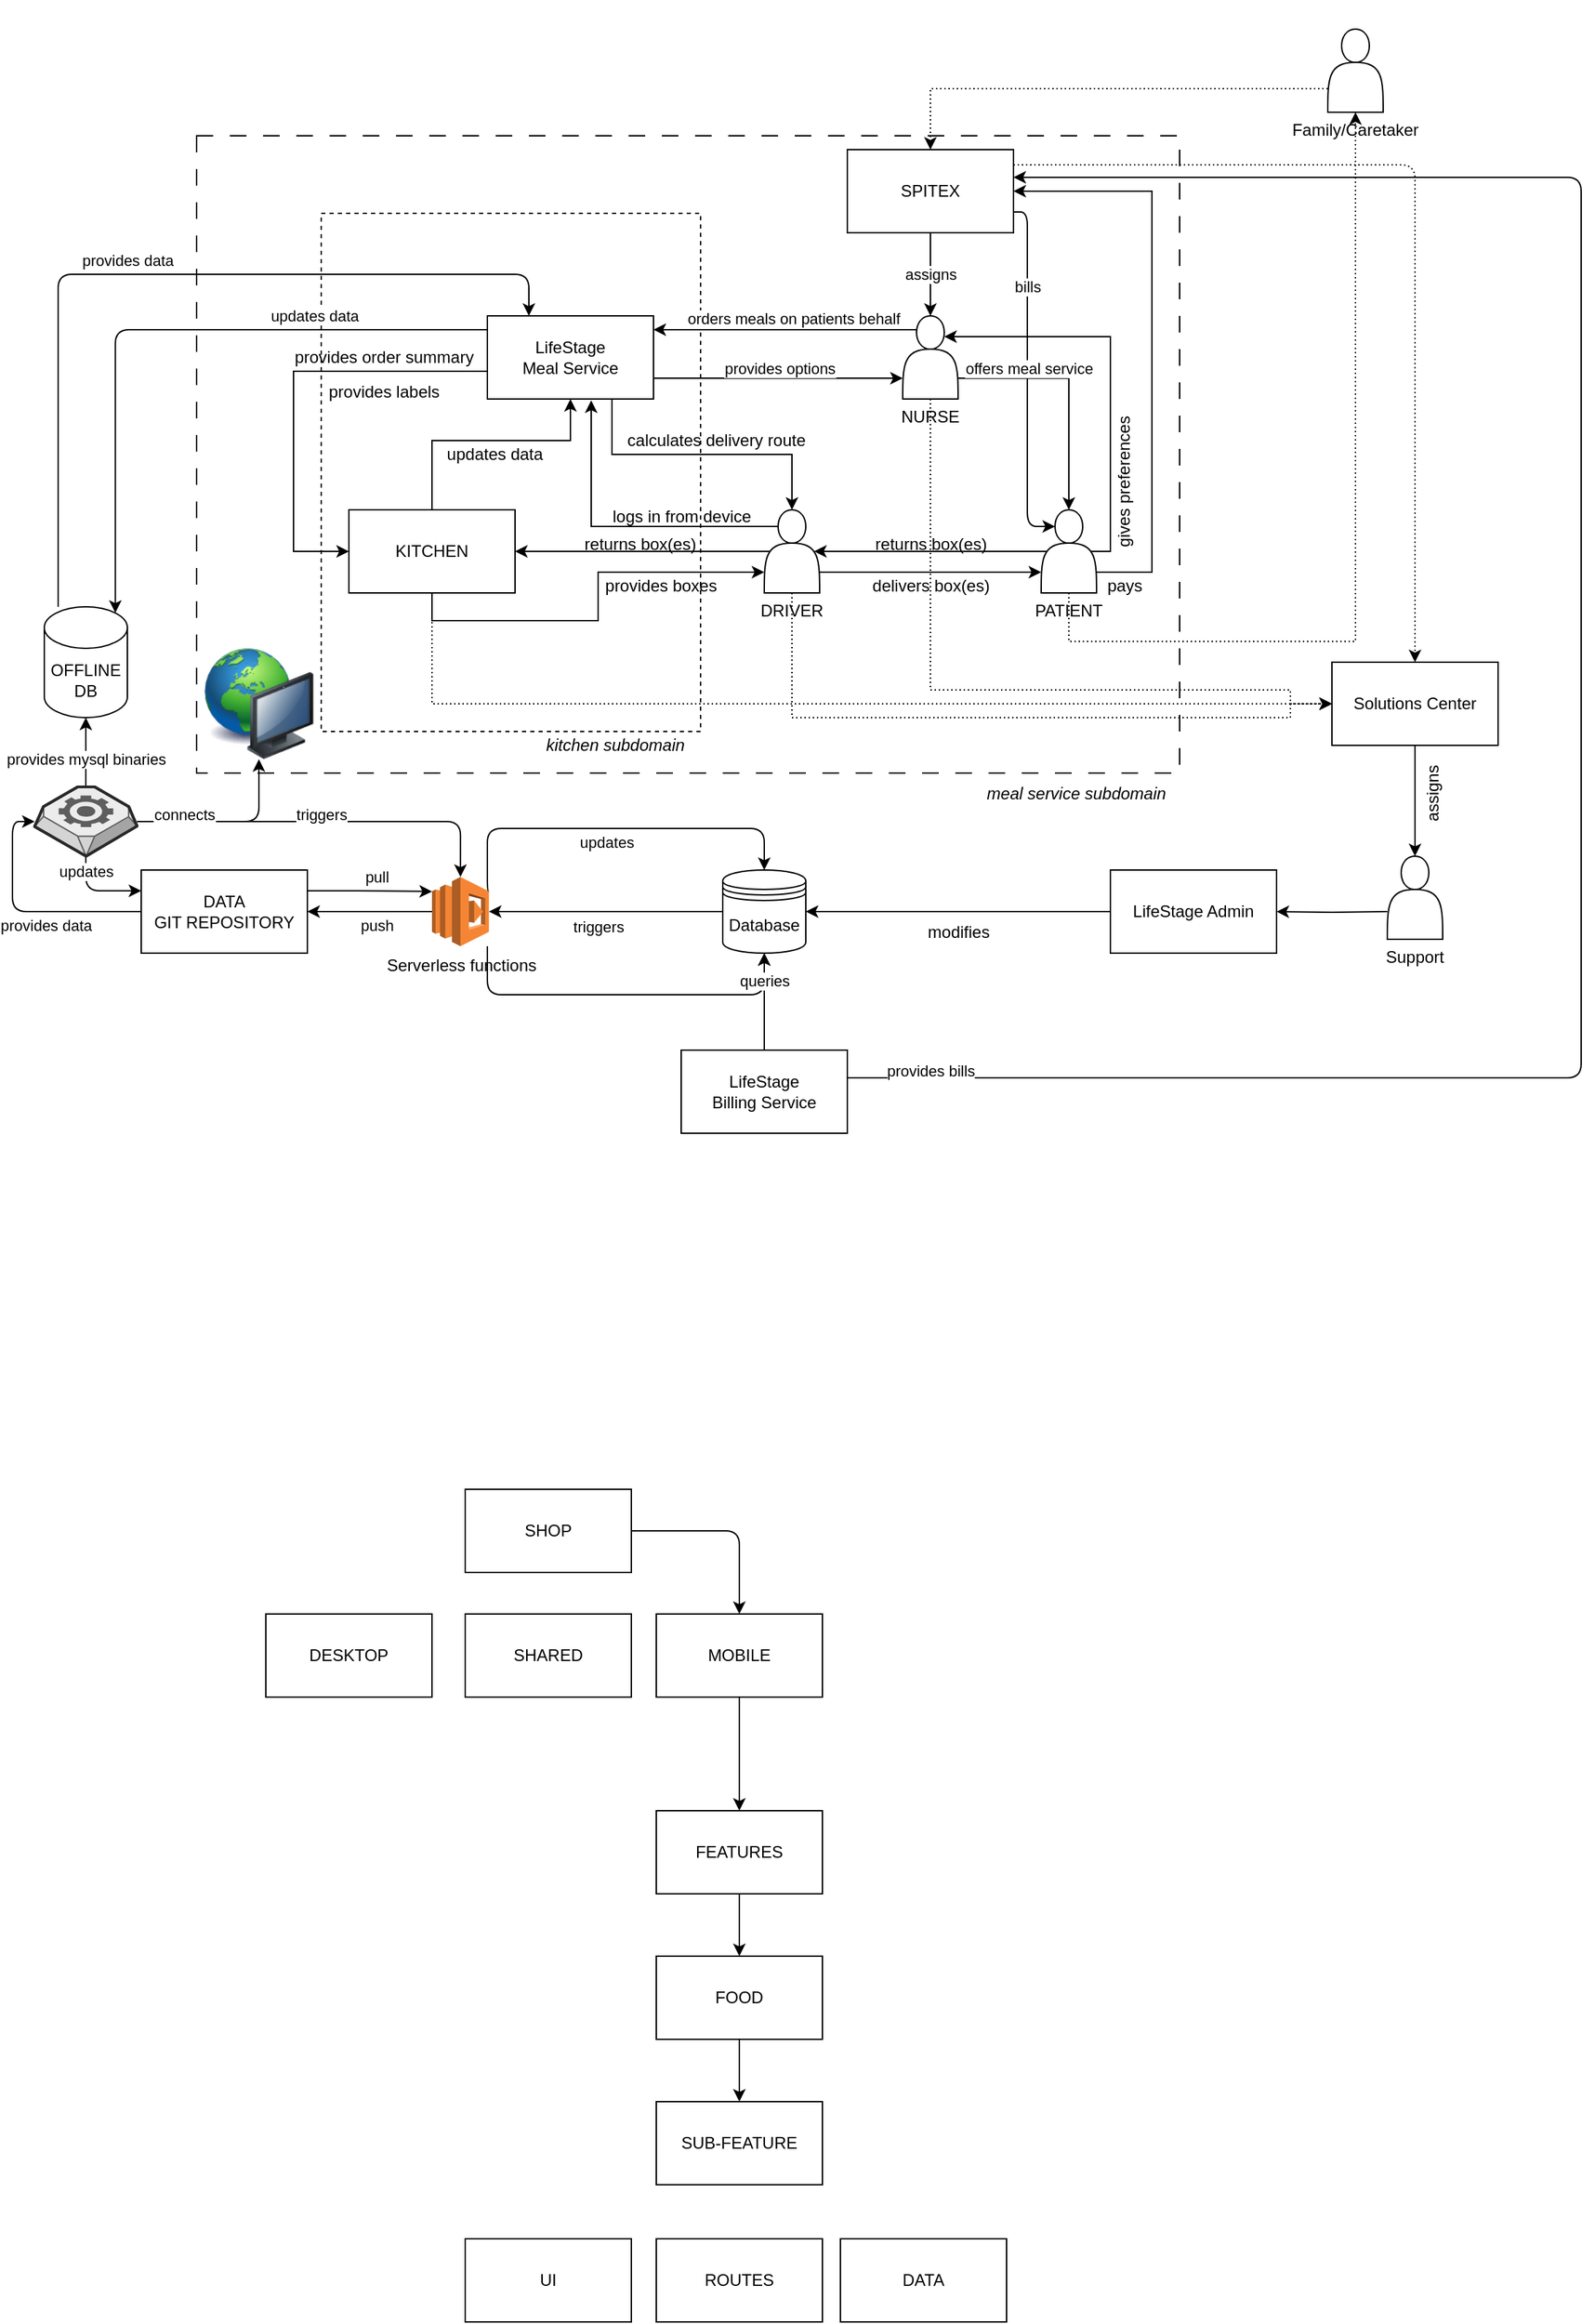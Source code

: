 <mxfile version="21.0.2" type="github">
  <diagram name="Page-1" id="9POOlKeSEhua3jHFWkTK">
    <mxGraphModel dx="1704" dy="1234" grid="0" gridSize="10" guides="1" tooltips="1" connect="1" arrows="1" fold="1" page="0" pageScale="1" pageWidth="850" pageHeight="1100" math="0" shadow="0">
      <root>
        <mxCell id="0" />
        <mxCell id="1" parent="0" />
        <mxCell id="RiPGVF7zUBKzGbnCWVi9-37" value="" style="rounded=0;whiteSpace=wrap;html=1;fillColor=none;dashed=1;dashPattern=12 12;" parent="1" vertex="1">
          <mxGeometry x="110" y="10" width="710" height="460" as="geometry" />
        </mxCell>
        <mxCell id="RiPGVF7zUBKzGbnCWVi9-21" value="" style="rounded=0;whiteSpace=wrap;html=1;fillColor=none;dashed=1;" parent="1" vertex="1">
          <mxGeometry x="200" y="66" width="274" height="374" as="geometry" />
        </mxCell>
        <mxCell id="RiPGVF7zUBKzGbnCWVi9-10" style="edgeStyle=orthogonalEdgeStyle;rounded=0;orthogonalLoop=1;jettySize=auto;html=1;exitX=0.75;exitY=1;exitDx=0;exitDy=0;entryX=0;entryY=0.75;entryDx=0;entryDy=0;" parent="1" source="RiPGVF7zUBKzGbnCWVi9-2" target="RiPGVF7zUBKzGbnCWVi9-4" edge="1">
          <mxGeometry relative="1" as="geometry">
            <Array as="points">
              <mxPoint x="280" y="340" />
              <mxPoint x="280" y="360" />
              <mxPoint x="400" y="360" />
              <mxPoint x="400" y="325" />
            </Array>
          </mxGeometry>
        </mxCell>
        <mxCell id="RiPGVF7zUBKzGbnCWVi9-38" style="edgeStyle=orthogonalEdgeStyle;rounded=0;orthogonalLoop=1;jettySize=auto;html=1;exitX=0.5;exitY=0;exitDx=0;exitDy=0;entryX=0.5;entryY=1;entryDx=0;entryDy=0;" parent="1" source="RiPGVF7zUBKzGbnCWVi9-2" target="RiPGVF7zUBKzGbnCWVi9-16" edge="1">
          <mxGeometry relative="1" as="geometry">
            <Array as="points">
              <mxPoint x="280" y="230" />
              <mxPoint x="380" y="230" />
            </Array>
          </mxGeometry>
        </mxCell>
        <mxCell id="g081R_fADdQYCZew-9LX-15" style="edgeStyle=orthogonalEdgeStyle;rounded=0;orthogonalLoop=1;jettySize=auto;html=1;exitX=0.5;exitY=1;exitDx=0;exitDy=0;entryX=0;entryY=0.5;entryDx=0;entryDy=0;dashed=1;dashPattern=1 2;" edge="1" parent="1" source="RiPGVF7zUBKzGbnCWVi9-2" target="g081R_fADdQYCZew-9LX-5">
          <mxGeometry relative="1" as="geometry" />
        </mxCell>
        <mxCell id="RiPGVF7zUBKzGbnCWVi9-2" value="KITCHEN" style="rounded=0;whiteSpace=wrap;html=1;" parent="1" vertex="1">
          <mxGeometry x="220" y="280" width="120" height="60" as="geometry" />
        </mxCell>
        <mxCell id="RiPGVF7zUBKzGbnCWVi9-13" value="assigns" style="edgeStyle=orthogonalEdgeStyle;rounded=0;orthogonalLoop=1;jettySize=auto;html=1;exitX=0.5;exitY=1;exitDx=0;exitDy=0;entryX=0.5;entryY=0;entryDx=0;entryDy=0;" parent="1" source="RiPGVF7zUBKzGbnCWVi9-3" target="RiPGVF7zUBKzGbnCWVi9-12" edge="1">
          <mxGeometry relative="1" as="geometry">
            <mxPoint x="640" y="60" as="targetPoint" />
            <Array as="points">
              <mxPoint x="640" y="100" />
              <mxPoint x="640" y="100" />
            </Array>
          </mxGeometry>
        </mxCell>
        <mxCell id="g081R_fADdQYCZew-9LX-72" style="edgeStyle=orthogonalEdgeStyle;orthogonalLoop=1;jettySize=auto;html=1;entryX=0.25;entryY=0.2;entryDx=0;entryDy=0;entryPerimeter=0;exitX=1;exitY=0.75;exitDx=0;exitDy=0;" edge="1" parent="1" source="RiPGVF7zUBKzGbnCWVi9-3" target="RiPGVF7zUBKzGbnCWVi9-5">
          <mxGeometry relative="1" as="geometry">
            <Array as="points">
              <mxPoint x="710" y="65" />
              <mxPoint x="710" y="292" />
            </Array>
          </mxGeometry>
        </mxCell>
        <mxCell id="g081R_fADdQYCZew-9LX-73" value="bills" style="edgeLabel;html=1;align=center;verticalAlign=middle;resizable=0;points=[];" vertex="1" connectable="0" parent="g081R_fADdQYCZew-9LX-72">
          <mxGeometry x="-0.788" y="3" relative="1" as="geometry">
            <mxPoint x="-3" y="37" as="offset" />
          </mxGeometry>
        </mxCell>
        <mxCell id="g081R_fADdQYCZew-9LX-97" style="edgeStyle=orthogonalEdgeStyle;orthogonalLoop=1;jettySize=auto;html=1;dashed=1;dashPattern=1 2;" edge="1" parent="1" source="RiPGVF7zUBKzGbnCWVi9-3" target="g081R_fADdQYCZew-9LX-5">
          <mxGeometry relative="1" as="geometry">
            <Array as="points">
              <mxPoint x="990" y="31" />
            </Array>
          </mxGeometry>
        </mxCell>
        <mxCell id="RiPGVF7zUBKzGbnCWVi9-3" value="SPITEX" style="rounded=0;whiteSpace=wrap;html=1;" parent="1" vertex="1">
          <mxGeometry x="580" y="20" width="120" height="60" as="geometry" />
        </mxCell>
        <mxCell id="RiPGVF7zUBKzGbnCWVi9-9" style="edgeStyle=orthogonalEdgeStyle;rounded=0;orthogonalLoop=1;jettySize=auto;html=1;exitX=0.1;exitY=0.5;exitDx=0;exitDy=0;exitPerimeter=0;" parent="1" source="RiPGVF7zUBKzGbnCWVi9-4" target="RiPGVF7zUBKzGbnCWVi9-2" edge="1">
          <mxGeometry relative="1" as="geometry" />
        </mxCell>
        <mxCell id="RiPGVF7zUBKzGbnCWVi9-32" style="edgeStyle=orthogonalEdgeStyle;rounded=0;orthogonalLoop=1;jettySize=auto;html=1;exitX=1;exitY=0.75;exitDx=0;exitDy=0;entryX=0;entryY=0.75;entryDx=0;entryDy=0;" parent="1" source="RiPGVF7zUBKzGbnCWVi9-4" target="RiPGVF7zUBKzGbnCWVi9-5" edge="1">
          <mxGeometry relative="1" as="geometry" />
        </mxCell>
        <mxCell id="RiPGVF7zUBKzGbnCWVi9-49" style="edgeStyle=orthogonalEdgeStyle;rounded=0;orthogonalLoop=1;jettySize=auto;html=1;exitX=0.25;exitY=0.2;exitDx=0;exitDy=0;exitPerimeter=0;entryX=0.625;entryY=1.017;entryDx=0;entryDy=0;entryPerimeter=0;" parent="1" source="RiPGVF7zUBKzGbnCWVi9-4" target="RiPGVF7zUBKzGbnCWVi9-16" edge="1">
          <mxGeometry relative="1" as="geometry" />
        </mxCell>
        <mxCell id="g081R_fADdQYCZew-9LX-14" style="edgeStyle=orthogonalEdgeStyle;rounded=0;orthogonalLoop=1;jettySize=auto;html=1;entryX=0;entryY=0.5;entryDx=0;entryDy=0;dashed=1;dashPattern=1 2;" edge="1" parent="1" source="RiPGVF7zUBKzGbnCWVi9-4" target="g081R_fADdQYCZew-9LX-5">
          <mxGeometry relative="1" as="geometry">
            <Array as="points">
              <mxPoint x="540" y="430" />
              <mxPoint x="900" y="430" />
            </Array>
          </mxGeometry>
        </mxCell>
        <mxCell id="RiPGVF7zUBKzGbnCWVi9-4" value="&lt;div align=&quot;center&quot;&gt;&lt;br&gt;&lt;/div&gt;&lt;div align=&quot;center&quot;&gt;&lt;br&gt;&lt;/div&gt;&lt;div align=&quot;center&quot;&gt;&lt;br&gt;&lt;/div&gt;&lt;div align=&quot;center&quot;&gt;&lt;br&gt;&lt;/div&gt;&lt;div align=&quot;center&quot;&gt;&lt;br&gt;&lt;/div&gt;&lt;div align=&quot;center&quot;&gt;&lt;br&gt;&lt;/div&gt;&lt;p style=&quot;line-height: 120%;&quot;&gt;DRIVER&lt;/p&gt;" style="shape=actor;whiteSpace=wrap;html=1;rounded=0;" parent="1" vertex="1">
          <mxGeometry x="520" y="280" width="40" height="60" as="geometry" />
        </mxCell>
        <mxCell id="RiPGVF7zUBKzGbnCWVi9-20" style="edgeStyle=orthogonalEdgeStyle;rounded=0;orthogonalLoop=1;jettySize=auto;html=1;exitX=0.9;exitY=0.5;exitDx=0;exitDy=0;exitPerimeter=0;entryX=0.75;entryY=0.25;entryDx=0;entryDy=0;entryPerimeter=0;" parent="1" source="RiPGVF7zUBKzGbnCWVi9-5" target="RiPGVF7zUBKzGbnCWVi9-12" edge="1">
          <mxGeometry relative="1" as="geometry">
            <mxPoint x="660" y="150" as="targetPoint" />
            <Array as="points">
              <mxPoint x="770" y="310" />
              <mxPoint x="770" y="155" />
            </Array>
          </mxGeometry>
        </mxCell>
        <mxCell id="RiPGVF7zUBKzGbnCWVi9-33" style="edgeStyle=orthogonalEdgeStyle;rounded=0;orthogonalLoop=1;jettySize=auto;html=1;exitX=0.1;exitY=0.5;exitDx=0;exitDy=0;exitPerimeter=0;entryX=0.9;entryY=0.5;entryDx=0;entryDy=0;entryPerimeter=0;" parent="1" source="RiPGVF7zUBKzGbnCWVi9-5" target="RiPGVF7zUBKzGbnCWVi9-4" edge="1">
          <mxGeometry relative="1" as="geometry" />
        </mxCell>
        <mxCell id="RiPGVF7zUBKzGbnCWVi9-52" style="edgeStyle=orthogonalEdgeStyle;rounded=0;orthogonalLoop=1;jettySize=auto;html=1;exitX=1;exitY=0.75;exitDx=0;exitDy=0;entryX=1;entryY=0.5;entryDx=0;entryDy=0;" parent="1" source="RiPGVF7zUBKzGbnCWVi9-5" target="RiPGVF7zUBKzGbnCWVi9-3" edge="1">
          <mxGeometry relative="1" as="geometry">
            <Array as="points">
              <mxPoint x="800" y="325" />
              <mxPoint x="800" y="50" />
            </Array>
          </mxGeometry>
        </mxCell>
        <mxCell id="g081R_fADdQYCZew-9LX-12" style="edgeStyle=orthogonalEdgeStyle;rounded=0;orthogonalLoop=1;jettySize=auto;html=1;dashed=1;dashPattern=1 2;entryX=0.5;entryY=1;entryDx=0;entryDy=0;" edge="1" parent="1" source="RiPGVF7zUBKzGbnCWVi9-5" target="g081R_fADdQYCZew-9LX-2">
          <mxGeometry relative="1" as="geometry">
            <Array as="points">
              <mxPoint x="740" y="375" />
              <mxPoint x="947" y="375" />
            </Array>
          </mxGeometry>
        </mxCell>
        <mxCell id="RiPGVF7zUBKzGbnCWVi9-5" value="&lt;br&gt;&lt;br&gt;&lt;br&gt;&lt;br&gt;&lt;br&gt;&lt;br&gt;PATIENT" style="shape=actor;whiteSpace=wrap;html=1;rounded=0;" parent="1" vertex="1">
          <mxGeometry x="720" y="280" width="40" height="60" as="geometry" />
        </mxCell>
        <mxCell id="RiPGVF7zUBKzGbnCWVi9-14" style="edgeStyle=orthogonalEdgeStyle;rounded=0;orthogonalLoop=1;jettySize=auto;html=1;exitX=1;exitY=0.75;exitDx=0;exitDy=0;entryX=0.5;entryY=0;entryDx=0;entryDy=0;" parent="1" source="RiPGVF7zUBKzGbnCWVi9-12" target="RiPGVF7zUBKzGbnCWVi9-5" edge="1">
          <mxGeometry relative="1" as="geometry">
            <Array as="points">
              <mxPoint x="740" y="185" />
            </Array>
          </mxGeometry>
        </mxCell>
        <mxCell id="g081R_fADdQYCZew-9LX-74" value="offers meal service" style="edgeLabel;html=1;align=center;verticalAlign=middle;resizable=0;points=[];" vertex="1" connectable="0" parent="RiPGVF7zUBKzGbnCWVi9-14">
          <mxGeometry x="-0.16" y="-1" relative="1" as="geometry">
            <mxPoint x="-23" y="-8" as="offset" />
          </mxGeometry>
        </mxCell>
        <mxCell id="RiPGVF7zUBKzGbnCWVi9-15" style="edgeStyle=orthogonalEdgeStyle;rounded=0;orthogonalLoop=1;jettySize=auto;html=1;exitX=0;exitY=0.75;exitDx=0;exitDy=0;entryX=1;entryY=0.5;entryDx=0;entryDy=0;startArrow=classic;startFill=1;endArrow=none;endFill=0;" parent="1" source="RiPGVF7zUBKzGbnCWVi9-12" target="RiPGVF7zUBKzGbnCWVi9-16" edge="1">
          <mxGeometry relative="1" as="geometry">
            <mxPoint x="550" y="185" as="targetPoint" />
            <Array as="points">
              <mxPoint x="440" y="185" />
            </Array>
          </mxGeometry>
        </mxCell>
        <mxCell id="g081R_fADdQYCZew-9LX-76" value="provides options" style="edgeLabel;html=1;align=center;verticalAlign=middle;resizable=0;points=[];" vertex="1" connectable="0" parent="RiPGVF7zUBKzGbnCWVi9-15">
          <mxGeometry x="-0.084" y="1" relative="1" as="geometry">
            <mxPoint y="-8" as="offset" />
          </mxGeometry>
        </mxCell>
        <mxCell id="g081R_fADdQYCZew-9LX-17" style="edgeStyle=orthogonalEdgeStyle;rounded=0;orthogonalLoop=1;jettySize=auto;html=1;entryX=0;entryY=0.5;entryDx=0;entryDy=0;dashed=1;dashPattern=1 2;" edge="1" parent="1" source="RiPGVF7zUBKzGbnCWVi9-12" target="g081R_fADdQYCZew-9LX-5">
          <mxGeometry relative="1" as="geometry">
            <Array as="points">
              <mxPoint x="640" y="410" />
              <mxPoint x="900" y="410" />
              <mxPoint x="900" y="420" />
            </Array>
          </mxGeometry>
        </mxCell>
        <mxCell id="RiPGVF7zUBKzGbnCWVi9-12" value="&lt;div&gt;&lt;br&gt;&lt;/div&gt;&lt;div&gt;&lt;br&gt;&lt;/div&gt;&lt;div&gt;&lt;br&gt;&lt;/div&gt;&lt;div&gt;&lt;br&gt;&lt;/div&gt;&lt;div&gt;&lt;br&gt;&lt;/div&gt;&lt;div&gt;&lt;br&gt;NURSE&lt;br&gt;&lt;/div&gt;" style="shape=actor;whiteSpace=wrap;html=1;rounded=0;" parent="1" vertex="1">
          <mxGeometry x="620" y="140" width="40" height="60" as="geometry" />
        </mxCell>
        <mxCell id="RiPGVF7zUBKzGbnCWVi9-17" style="edgeStyle=orthogonalEdgeStyle;rounded=0;orthogonalLoop=1;jettySize=auto;html=1;exitX=0;exitY=0.5;exitDx=0;exitDy=0;" parent="1" source="RiPGVF7zUBKzGbnCWVi9-16" target="RiPGVF7zUBKzGbnCWVi9-2" edge="1">
          <mxGeometry relative="1" as="geometry">
            <Array as="points">
              <mxPoint x="180" y="180" />
              <mxPoint x="180" y="310" />
            </Array>
          </mxGeometry>
        </mxCell>
        <mxCell id="RiPGVF7zUBKzGbnCWVi9-19" style="edgeStyle=orthogonalEdgeStyle;rounded=0;orthogonalLoop=1;jettySize=auto;html=1;entryX=0.25;entryY=0.2;entryDx=0;entryDy=0;entryPerimeter=0;startArrow=classic;startFill=1;endArrow=none;endFill=0;" parent="1" source="RiPGVF7zUBKzGbnCWVi9-16" target="RiPGVF7zUBKzGbnCWVi9-12" edge="1">
          <mxGeometry relative="1" as="geometry">
            <Array as="points">
              <mxPoint x="630" y="150" />
            </Array>
          </mxGeometry>
        </mxCell>
        <mxCell id="g081R_fADdQYCZew-9LX-75" value="orders meals on patients behalf" style="edgeLabel;html=1;align=center;verticalAlign=middle;resizable=0;points=[];" vertex="1" connectable="0" parent="RiPGVF7zUBKzGbnCWVi9-19">
          <mxGeometry x="0.451" y="-1" relative="1" as="geometry">
            <mxPoint x="-39" y="-9" as="offset" />
          </mxGeometry>
        </mxCell>
        <mxCell id="RiPGVF7zUBKzGbnCWVi9-47" style="edgeStyle=orthogonalEdgeStyle;rounded=0;orthogonalLoop=1;jettySize=auto;html=1;exitX=0.75;exitY=1;exitDx=0;exitDy=0;entryX=0.5;entryY=0;entryDx=0;entryDy=0;" parent="1" source="RiPGVF7zUBKzGbnCWVi9-16" target="RiPGVF7zUBKzGbnCWVi9-4" edge="1">
          <mxGeometry relative="1" as="geometry" />
        </mxCell>
        <mxCell id="g081R_fADdQYCZew-9LX-59" style="edgeStyle=orthogonalEdgeStyle;orthogonalLoop=1;jettySize=auto;html=1;entryX=0.855;entryY=0;entryDx=0;entryDy=4.35;entryPerimeter=0;" edge="1" parent="1" source="RiPGVF7zUBKzGbnCWVi9-16" target="g081R_fADdQYCZew-9LX-39">
          <mxGeometry relative="1" as="geometry">
            <Array as="points">
              <mxPoint x="51" y="150" />
            </Array>
          </mxGeometry>
        </mxCell>
        <mxCell id="g081R_fADdQYCZew-9LX-62" value="updates data" style="edgeLabel;html=1;align=center;verticalAlign=middle;resizable=0;points=[];" vertex="1" connectable="0" parent="g081R_fADdQYCZew-9LX-59">
          <mxGeometry x="-0.39" relative="1" as="geometry">
            <mxPoint x="19" y="-10" as="offset" />
          </mxGeometry>
        </mxCell>
        <mxCell id="RiPGVF7zUBKzGbnCWVi9-16" value="LifeStage &lt;br&gt;Meal Service" style="whiteSpace=wrap;html=1;rounded=0;" parent="1" vertex="1">
          <mxGeometry x="320" y="140" width="120" height="60" as="geometry" />
        </mxCell>
        <mxCell id="RiPGVF7zUBKzGbnCWVi9-23" value="gives preferences" style="text;html=1;align=center;verticalAlign=middle;resizable=0;points=[];autosize=1;strokeColor=none;fillColor=none;rotation=270;rounded=0;" parent="1" vertex="1">
          <mxGeometry x="720" y="245" width="120" height="30" as="geometry" />
        </mxCell>
        <mxCell id="RiPGVF7zUBKzGbnCWVi9-25" value="delivers box(es)" style="text;html=1;align=center;verticalAlign=middle;resizable=0;points=[];autosize=1;strokeColor=none;fillColor=none;rounded=0;" parent="1" vertex="1">
          <mxGeometry x="585" y="320" width="110" height="30" as="geometry" />
        </mxCell>
        <mxCell id="RiPGVF7zUBKzGbnCWVi9-27" value="returns box(es)" style="text;html=1;align=center;verticalAlign=middle;resizable=0;points=[];autosize=1;strokeColor=none;fillColor=none;rounded=0;" parent="1" vertex="1">
          <mxGeometry x="590" y="290" width="100" height="30" as="geometry" />
        </mxCell>
        <mxCell id="RiPGVF7zUBKzGbnCWVi9-28" value="returns box(es)" style="text;html=1;align=center;verticalAlign=middle;resizable=0;points=[];autosize=1;strokeColor=none;fillColor=none;rounded=0;" parent="1" vertex="1">
          <mxGeometry x="380" y="290" width="100" height="30" as="geometry" />
        </mxCell>
        <mxCell id="RiPGVF7zUBKzGbnCWVi9-29" value="provides boxes" style="text;html=1;align=center;verticalAlign=middle;resizable=0;points=[];autosize=1;strokeColor=none;fillColor=none;rounded=0;" parent="1" vertex="1">
          <mxGeometry x="395" y="320" width="100" height="30" as="geometry" />
        </mxCell>
        <mxCell id="RiPGVF7zUBKzGbnCWVi9-30" value="provides order summary" style="text;html=1;align=center;verticalAlign=middle;resizable=0;points=[];autosize=1;strokeColor=none;fillColor=none;rounded=0;" parent="1" vertex="1">
          <mxGeometry x="170" y="155" width="150" height="30" as="geometry" />
        </mxCell>
        <mxCell id="RiPGVF7zUBKzGbnCWVi9-39" value="updates data" style="text;html=1;align=center;verticalAlign=middle;resizable=0;points=[];autosize=1;strokeColor=none;fillColor=none;rounded=0;" parent="1" vertex="1">
          <mxGeometry x="280" y="225" width="90" height="30" as="geometry" />
        </mxCell>
        <mxCell id="RiPGVF7zUBKzGbnCWVi9-45" value="&lt;div&gt;kitchen subdomain&lt;/div&gt;" style="text;html=1;align=center;verticalAlign=middle;resizable=0;points=[];autosize=1;strokeColor=none;fillColor=none;fontStyle=2;rounded=0;" parent="1" vertex="1">
          <mxGeometry x="352" y="435" width="120" height="30" as="geometry" />
        </mxCell>
        <mxCell id="RiPGVF7zUBKzGbnCWVi9-46" value="&lt;div&gt;meal service subdomain&lt;/div&gt;" style="text;html=1;align=center;verticalAlign=middle;resizable=0;points=[];autosize=1;strokeColor=none;fillColor=none;fontStyle=2;rounded=0;" parent="1" vertex="1">
          <mxGeometry x="670" y="470" width="150" height="30" as="geometry" />
        </mxCell>
        <mxCell id="RiPGVF7zUBKzGbnCWVi9-48" value="&lt;div&gt;calculates delivery route&lt;/div&gt;" style="text;html=1;align=center;verticalAlign=middle;resizable=0;points=[];autosize=1;strokeColor=none;fillColor=none;rounded=0;" parent="1" vertex="1">
          <mxGeometry x="410" y="215" width="150" height="30" as="geometry" />
        </mxCell>
        <mxCell id="RiPGVF7zUBKzGbnCWVi9-50" value="&lt;div&gt;logs in from device&lt;/div&gt;" style="text;html=1;align=center;verticalAlign=middle;resizable=0;points=[];autosize=1;strokeColor=none;fillColor=none;rounded=0;" parent="1" vertex="1">
          <mxGeometry x="400" y="270" width="120" height="30" as="geometry" />
        </mxCell>
        <mxCell id="RiPGVF7zUBKzGbnCWVi9-55" value="pays" style="text;html=1;align=center;verticalAlign=middle;resizable=0;points=[];autosize=1;strokeColor=none;fillColor=none;rotation=0;rounded=0;" parent="1" vertex="1">
          <mxGeometry x="755" y="320" width="50" height="30" as="geometry" />
        </mxCell>
        <mxCell id="RiPGVF7zUBKzGbnCWVi9-58" value="provides labels" style="text;html=1;align=center;verticalAlign=middle;resizable=0;points=[];autosize=1;strokeColor=none;fillColor=none;rounded=0;" parent="1" vertex="1">
          <mxGeometry x="195" y="180" width="100" height="30" as="geometry" />
        </mxCell>
        <mxCell id="g081R_fADdQYCZew-9LX-21" style="edgeStyle=orthogonalEdgeStyle;orthogonalLoop=1;jettySize=auto;html=1;entryX=1;entryY=0.5;entryDx=0;entryDy=0;rounded=0;" edge="1" parent="1" target="g081R_fADdQYCZew-9LX-6">
          <mxGeometry relative="1" as="geometry">
            <mxPoint x="970" y="570" as="sourcePoint" />
          </mxGeometry>
        </mxCell>
        <mxCell id="g081R_fADdQYCZew-9LX-1" value="&lt;div&gt;&lt;br&gt;&lt;br&gt;&lt;br&gt;&lt;br&gt;&lt;br&gt;&lt;br&gt;Support&lt;/div&gt;" style="shape=actor;whiteSpace=wrap;html=1;rounded=0;" vertex="1" parent="1">
          <mxGeometry x="970" y="530" width="40" height="60" as="geometry" />
        </mxCell>
        <mxCell id="g081R_fADdQYCZew-9LX-19" style="edgeStyle=orthogonalEdgeStyle;orthogonalLoop=1;jettySize=auto;html=1;entryX=0.5;entryY=0;entryDx=0;entryDy=0;rounded=0;dashed=1;dashPattern=1 2;" edge="1" parent="1" source="g081R_fADdQYCZew-9LX-2" target="RiPGVF7zUBKzGbnCWVi9-3">
          <mxGeometry relative="1" as="geometry">
            <Array as="points">
              <mxPoint x="900" y="-24" />
              <mxPoint x="640" y="-24" />
            </Array>
          </mxGeometry>
        </mxCell>
        <mxCell id="g081R_fADdQYCZew-9LX-2" value="&lt;div&gt;&lt;br&gt;&lt;/div&gt;&lt;div&gt;&lt;br&gt;&lt;/div&gt;&lt;div&gt;&lt;br&gt;&lt;/div&gt;&lt;div&gt;&lt;br&gt;&lt;/div&gt;&lt;div&gt;&lt;br&gt;&lt;/div&gt;&lt;div&gt;&lt;br&gt;&lt;/div&gt;&lt;div&gt;Family/Caretaker&lt;br&gt;&lt;/div&gt;" style="shape=actor;whiteSpace=wrap;html=1;rounded=0;" vertex="1" parent="1">
          <mxGeometry x="927" y="-67" width="40" height="60" as="geometry" />
        </mxCell>
        <mxCell id="g081R_fADdQYCZew-9LX-20" style="edgeStyle=orthogonalEdgeStyle;orthogonalLoop=1;jettySize=auto;html=1;exitX=0.5;exitY=1;exitDx=0;exitDy=0;entryX=0.5;entryY=0;entryDx=0;entryDy=0;" edge="1" parent="1" source="g081R_fADdQYCZew-9LX-5" target="g081R_fADdQYCZew-9LX-1">
          <mxGeometry relative="1" as="geometry" />
        </mxCell>
        <mxCell id="g081R_fADdQYCZew-9LX-5" value="&lt;div&gt;Solutions Center&lt;/div&gt;" style="rounded=0;whiteSpace=wrap;html=1;" vertex="1" parent="1">
          <mxGeometry x="930" y="390" width="120" height="60" as="geometry" />
        </mxCell>
        <mxCell id="g081R_fADdQYCZew-9LX-10" style="edgeStyle=orthogonalEdgeStyle;rounded=0;orthogonalLoop=1;jettySize=auto;html=1;entryX=1;entryY=0.5;entryDx=0;entryDy=0;" edge="1" parent="1" source="g081R_fADdQYCZew-9LX-6" target="g081R_fADdQYCZew-9LX-9">
          <mxGeometry relative="1" as="geometry" />
        </mxCell>
        <mxCell id="g081R_fADdQYCZew-9LX-6" value="LifeStage Admin" style="rounded=0;whiteSpace=wrap;html=1;" vertex="1" parent="1">
          <mxGeometry x="770" y="540" width="120" height="60" as="geometry" />
        </mxCell>
        <mxCell id="g081R_fADdQYCZew-9LX-32" style="edgeStyle=orthogonalEdgeStyle;orthogonalLoop=1;jettySize=auto;html=1;entryX=1;entryY=0.5;entryDx=0;entryDy=0;entryPerimeter=0;" edge="1" parent="1" source="g081R_fADdQYCZew-9LX-9" target="g081R_fADdQYCZew-9LX-30">
          <mxGeometry relative="1" as="geometry" />
        </mxCell>
        <mxCell id="g081R_fADdQYCZew-9LX-34" value="triggers" style="edgeLabel;html=1;align=center;verticalAlign=middle;resizable=0;points=[];" vertex="1" connectable="0" parent="g081R_fADdQYCZew-9LX-32">
          <mxGeometry x="-0.259" y="2" relative="1" as="geometry">
            <mxPoint x="-28" y="9" as="offset" />
          </mxGeometry>
        </mxCell>
        <mxCell id="g081R_fADdQYCZew-9LX-9" value="Database" style="shape=datastore;whiteSpace=wrap;html=1;rounded=0;" vertex="1" parent="1">
          <mxGeometry x="490" y="540" width="60" height="60" as="geometry" />
        </mxCell>
        <mxCell id="g081R_fADdQYCZew-9LX-22" value="&lt;div&gt;assigns&lt;/div&gt;&lt;div&gt;&lt;br&gt;&lt;/div&gt;" style="text;html=1;align=center;verticalAlign=middle;resizable=0;points=[];autosize=1;strokeColor=none;fillColor=none;rotation=270;" vertex="1" parent="1">
          <mxGeometry x="980" y="465" width="60" height="40" as="geometry" />
        </mxCell>
        <mxCell id="g081R_fADdQYCZew-9LX-23" value="modifies" style="text;html=1;align=center;verticalAlign=middle;resizable=0;points=[];autosize=1;strokeColor=none;fillColor=none;" vertex="1" parent="1">
          <mxGeometry x="625" y="570" width="70" height="30" as="geometry" />
        </mxCell>
        <mxCell id="g081R_fADdQYCZew-9LX-36" style="edgeStyle=orthogonalEdgeStyle;orthogonalLoop=1;jettySize=auto;html=1;entryX=1;entryY=0.5;entryDx=0;entryDy=0;" edge="1" parent="1" source="g081R_fADdQYCZew-9LX-30" target="g081R_fADdQYCZew-9LX-37">
          <mxGeometry relative="1" as="geometry">
            <mxPoint x="200" y="570" as="targetPoint" />
          </mxGeometry>
        </mxCell>
        <mxCell id="g081R_fADdQYCZew-9LX-43" value="push" style="edgeLabel;html=1;align=center;verticalAlign=middle;resizable=0;points=[];" vertex="1" connectable="0" parent="g081R_fADdQYCZew-9LX-36">
          <mxGeometry x="0.062" y="1" relative="1" as="geometry">
            <mxPoint x="8" y="9" as="offset" />
          </mxGeometry>
        </mxCell>
        <mxCell id="g081R_fADdQYCZew-9LX-41" style="edgeStyle=orthogonalEdgeStyle;orthogonalLoop=1;jettySize=auto;html=1;entryX=0.5;entryY=0;entryDx=0;entryDy=0;exitX=1;exitY=0.21;exitDx=0;exitDy=0;exitPerimeter=0;" edge="1" parent="1" source="g081R_fADdQYCZew-9LX-30" target="g081R_fADdQYCZew-9LX-9">
          <mxGeometry relative="1" as="geometry">
            <Array as="points">
              <mxPoint x="320" y="555" />
              <mxPoint x="320" y="510" />
              <mxPoint x="520" y="510" />
            </Array>
          </mxGeometry>
        </mxCell>
        <mxCell id="g081R_fADdQYCZew-9LX-42" value="updates" style="edgeLabel;html=1;align=center;verticalAlign=middle;resizable=0;points=[];" vertex="1" connectable="0" parent="g081R_fADdQYCZew-9LX-41">
          <mxGeometry x="-0.284" y="2" relative="1" as="geometry">
            <mxPoint x="33" y="12" as="offset" />
          </mxGeometry>
        </mxCell>
        <mxCell id="g081R_fADdQYCZew-9LX-77" style="edgeStyle=orthogonalEdgeStyle;orthogonalLoop=1;jettySize=auto;html=1;" edge="1" parent="1" source="g081R_fADdQYCZew-9LX-30">
          <mxGeometry relative="1" as="geometry">
            <mxPoint x="520" y="600" as="targetPoint" />
            <Array as="points">
              <mxPoint x="320" y="630" />
              <mxPoint x="520" y="630" />
            </Array>
          </mxGeometry>
        </mxCell>
        <mxCell id="g081R_fADdQYCZew-9LX-30" value="&lt;div&gt;Serverless functions&lt;/div&gt;" style="outlineConnect=0;dashed=0;verticalLabelPosition=bottom;verticalAlign=top;align=center;html=1;shape=mxgraph.aws3.lambda;fillColor=#F58534;gradientColor=none;" vertex="1" parent="1">
          <mxGeometry x="280" y="545" width="41.13" height="50" as="geometry" />
        </mxCell>
        <mxCell id="g081R_fADdQYCZew-9LX-38" style="edgeStyle=orthogonalEdgeStyle;orthogonalLoop=1;jettySize=auto;html=1;" edge="1" parent="1" source="g081R_fADdQYCZew-9LX-37" target="g081R_fADdQYCZew-9LX-53">
          <mxGeometry relative="1" as="geometry">
            <mxPoint x="20" y="500" as="targetPoint" />
            <Array as="points">
              <mxPoint x="-23" y="570" />
            </Array>
          </mxGeometry>
        </mxCell>
        <mxCell id="g081R_fADdQYCZew-9LX-63" value="provides data" style="edgeLabel;html=1;align=center;verticalAlign=middle;resizable=0;points=[];" vertex="1" connectable="0" parent="g081R_fADdQYCZew-9LX-38">
          <mxGeometry x="-0.202" relative="1" as="geometry">
            <mxPoint y="10" as="offset" />
          </mxGeometry>
        </mxCell>
        <mxCell id="g081R_fADdQYCZew-9LX-40" style="edgeStyle=orthogonalEdgeStyle;orthogonalLoop=1;jettySize=auto;html=1;exitX=1;exitY=0.25;exitDx=0;exitDy=0;entryX=0;entryY=0.21;entryDx=0;entryDy=0;entryPerimeter=0;" edge="1" parent="1" source="g081R_fADdQYCZew-9LX-37" target="g081R_fADdQYCZew-9LX-30">
          <mxGeometry relative="1" as="geometry" />
        </mxCell>
        <mxCell id="g081R_fADdQYCZew-9LX-45" value="pull" style="edgeLabel;html=1;align=center;verticalAlign=middle;resizable=0;points=[];" vertex="1" connectable="0" parent="g081R_fADdQYCZew-9LX-40">
          <mxGeometry x="-0.191" y="1" relative="1" as="geometry">
            <mxPoint x="13" y="-9" as="offset" />
          </mxGeometry>
        </mxCell>
        <mxCell id="g081R_fADdQYCZew-9LX-37" value="DATA&lt;br&gt;GIT REPOSITORY" style="whiteSpace=wrap;html=1;" vertex="1" parent="1">
          <mxGeometry x="70" y="540" width="120" height="60" as="geometry" />
        </mxCell>
        <mxCell id="g081R_fADdQYCZew-9LX-46" style="edgeStyle=orthogonalEdgeStyle;orthogonalLoop=1;jettySize=auto;html=1;entryX=0.25;entryY=0;entryDx=0;entryDy=0;" edge="1" parent="1" source="g081R_fADdQYCZew-9LX-39" target="RiPGVF7zUBKzGbnCWVi9-16">
          <mxGeometry relative="1" as="geometry">
            <Array as="points">
              <mxPoint x="10" y="110" />
              <mxPoint x="350" y="110" />
            </Array>
          </mxGeometry>
        </mxCell>
        <mxCell id="g081R_fADdQYCZew-9LX-61" value="provides data" style="edgeLabel;html=1;align=center;verticalAlign=middle;resizable=0;points=[];" vertex="1" connectable="0" parent="g081R_fADdQYCZew-9LX-46">
          <mxGeometry x="0.016" relative="1" as="geometry">
            <mxPoint x="-20" y="-10" as="offset" />
          </mxGeometry>
        </mxCell>
        <mxCell id="g081R_fADdQYCZew-9LX-39" value="OFFLINE DB" style="shape=cylinder3;whiteSpace=wrap;html=1;boundedLbl=1;backgroundOutline=1;size=15;" vertex="1" parent="1">
          <mxGeometry y="350" width="60" height="80" as="geometry" />
        </mxCell>
        <mxCell id="g081R_fADdQYCZew-9LX-48" style="edgeStyle=orthogonalEdgeStyle;orthogonalLoop=1;jettySize=auto;html=1;" edge="1" parent="1" source="g081R_fADdQYCZew-9LX-47" target="RiPGVF7zUBKzGbnCWVi9-3">
          <mxGeometry relative="1" as="geometry">
            <Array as="points">
              <mxPoint x="1110" y="690" />
              <mxPoint x="1110" y="40" />
            </Array>
          </mxGeometry>
        </mxCell>
        <mxCell id="g081R_fADdQYCZew-9LX-49" value="provides bills" style="edgeLabel;html=1;align=center;verticalAlign=middle;resizable=0;points=[];" vertex="1" connectable="0" parent="g081R_fADdQYCZew-9LX-48">
          <mxGeometry x="-0.044" y="1" relative="1" as="geometry">
            <mxPoint x="-469" y="225" as="offset" />
          </mxGeometry>
        </mxCell>
        <mxCell id="g081R_fADdQYCZew-9LX-71" value="queries" style="edgeStyle=orthogonalEdgeStyle;orthogonalLoop=1;jettySize=auto;html=1;entryX=0.5;entryY=1;entryDx=0;entryDy=0;" edge="1" parent="1" source="g081R_fADdQYCZew-9LX-47" target="g081R_fADdQYCZew-9LX-9">
          <mxGeometry x="0.429" relative="1" as="geometry">
            <mxPoint as="offset" />
          </mxGeometry>
        </mxCell>
        <mxCell id="g081R_fADdQYCZew-9LX-47" value="LifeStage &lt;br&gt;Billing Service" style="rounded=0;whiteSpace=wrap;html=1;" vertex="1" parent="1">
          <mxGeometry x="460" y="670" width="120" height="60" as="geometry" />
        </mxCell>
        <mxCell id="g081R_fADdQYCZew-9LX-50" value="" style="image;html=1;image=img/lib/clip_art/computers/Network_128x128.png" vertex="1" parent="1">
          <mxGeometry x="115" y="380" width="80" height="80" as="geometry" />
        </mxCell>
        <mxCell id="g081R_fADdQYCZew-9LX-54" style="edgeStyle=orthogonalEdgeStyle;orthogonalLoop=1;jettySize=auto;html=1;entryX=0.5;entryY=1;entryDx=0;entryDy=0;entryPerimeter=0;startArrow=none;startFill=0;" edge="1" parent="1" source="g081R_fADdQYCZew-9LX-53" target="g081R_fADdQYCZew-9LX-39">
          <mxGeometry relative="1" as="geometry" />
        </mxCell>
        <mxCell id="g081R_fADdQYCZew-9LX-65" value="provides mysql binaries" style="edgeLabel;html=1;align=center;verticalAlign=middle;resizable=0;points=[];" vertex="1" connectable="0" parent="g081R_fADdQYCZew-9LX-54">
          <mxGeometry x="-0.152" y="-3" relative="1" as="geometry">
            <mxPoint x="-3" y="1" as="offset" />
          </mxGeometry>
        </mxCell>
        <mxCell id="g081R_fADdQYCZew-9LX-55" value="" style="edgeStyle=orthogonalEdgeStyle;orthogonalLoop=1;jettySize=auto;html=1;entryX=0.5;entryY=1;entryDx=0;entryDy=0;" edge="1" parent="1" source="g081R_fADdQYCZew-9LX-53" target="g081R_fADdQYCZew-9LX-50">
          <mxGeometry relative="1" as="geometry">
            <Array as="points">
              <mxPoint x="155" y="505" />
            </Array>
          </mxGeometry>
        </mxCell>
        <mxCell id="g081R_fADdQYCZew-9LX-58" style="edgeStyle=orthogonalEdgeStyle;orthogonalLoop=1;jettySize=auto;html=1;entryX=0;entryY=0.25;entryDx=0;entryDy=0;" edge="1" parent="1" source="g081R_fADdQYCZew-9LX-53" target="g081R_fADdQYCZew-9LX-37">
          <mxGeometry relative="1" as="geometry">
            <Array as="points">
              <mxPoint x="30" y="555" />
            </Array>
          </mxGeometry>
        </mxCell>
        <mxCell id="g081R_fADdQYCZew-9LX-64" value="updates" style="edgeLabel;html=1;align=center;verticalAlign=middle;resizable=0;points=[];" vertex="1" connectable="0" parent="g081R_fADdQYCZew-9LX-58">
          <mxGeometry x="-0.434" y="4" relative="1" as="geometry">
            <mxPoint x="-4" y="-8" as="offset" />
          </mxGeometry>
        </mxCell>
        <mxCell id="g081R_fADdQYCZew-9LX-66" style="edgeStyle=orthogonalEdgeStyle;orthogonalLoop=1;jettySize=auto;html=1;entryX=0.5;entryY=0;entryDx=0;entryDy=0;entryPerimeter=0;" edge="1" parent="1" source="g081R_fADdQYCZew-9LX-53" target="g081R_fADdQYCZew-9LX-30">
          <mxGeometry relative="1" as="geometry" />
        </mxCell>
        <mxCell id="g081R_fADdQYCZew-9LX-68" value="triggers" style="edgeLabel;html=1;align=center;verticalAlign=middle;resizable=0;points=[];" vertex="1" connectable="0" parent="g081R_fADdQYCZew-9LX-66">
          <mxGeometry x="-0.059" y="-3" relative="1" as="geometry">
            <mxPoint x="4" y="-8" as="offset" />
          </mxGeometry>
        </mxCell>
        <mxCell id="g081R_fADdQYCZew-9LX-69" value="connects" style="edgeLabel;html=1;align=center;verticalAlign=middle;resizable=0;points=[];" vertex="1" connectable="0" parent="g081R_fADdQYCZew-9LX-66">
          <mxGeometry x="-0.908" relative="1" as="geometry">
            <mxPoint x="21" y="-5" as="offset" />
          </mxGeometry>
        </mxCell>
        <mxCell id="g081R_fADdQYCZew-9LX-53" value="" style="verticalLabelPosition=bottom;html=1;verticalAlign=top;strokeWidth=1;align=center;outlineConnect=0;dashed=0;outlineConnect=0;shape=mxgraph.aws3d.worker;fillColor=#ECECEC;strokeColor=#5E5E5E;aspect=fixed;" vertex="1" parent="1">
          <mxGeometry x="-7" y="480.0" width="74" height="50" as="geometry" />
        </mxCell>
        <mxCell id="g081R_fADdQYCZew-9LX-87" style="edgeStyle=orthogonalEdgeStyle;orthogonalLoop=1;jettySize=auto;html=1;" edge="1" parent="1" source="g081R_fADdQYCZew-9LX-82" target="g081R_fADdQYCZew-9LX-84">
          <mxGeometry relative="1" as="geometry" />
        </mxCell>
        <mxCell id="g081R_fADdQYCZew-9LX-82" value="SHOP" style="whiteSpace=wrap;html=1;" vertex="1" parent="1">
          <mxGeometry x="304" y="987" width="120" height="60" as="geometry" />
        </mxCell>
        <mxCell id="g081R_fADdQYCZew-9LX-83" value="DESKTOP" style="whiteSpace=wrap;html=1;" vertex="1" parent="1">
          <mxGeometry x="160" y="1077" width="120" height="60" as="geometry" />
        </mxCell>
        <mxCell id="g081R_fADdQYCZew-9LX-89" style="edgeStyle=orthogonalEdgeStyle;orthogonalLoop=1;jettySize=auto;html=1;entryX=0.5;entryY=0;entryDx=0;entryDy=0;" edge="1" parent="1" source="g081R_fADdQYCZew-9LX-84" target="g081R_fADdQYCZew-9LX-85">
          <mxGeometry relative="1" as="geometry" />
        </mxCell>
        <mxCell id="g081R_fADdQYCZew-9LX-84" value="MOBILE" style="whiteSpace=wrap;html=1;" vertex="1" parent="1">
          <mxGeometry x="442" y="1077" width="120" height="60" as="geometry" />
        </mxCell>
        <mxCell id="g081R_fADdQYCZew-9LX-91" style="edgeStyle=orthogonalEdgeStyle;orthogonalLoop=1;jettySize=auto;html=1;entryX=0.5;entryY=0;entryDx=0;entryDy=0;" edge="1" parent="1" source="g081R_fADdQYCZew-9LX-85" target="g081R_fADdQYCZew-9LX-90">
          <mxGeometry relative="1" as="geometry" />
        </mxCell>
        <mxCell id="g081R_fADdQYCZew-9LX-85" value="FEATURES" style="whiteSpace=wrap;html=1;" vertex="1" parent="1">
          <mxGeometry x="442" y="1219" width="120" height="60" as="geometry" />
        </mxCell>
        <mxCell id="g081R_fADdQYCZew-9LX-86" value="SHARED" style="whiteSpace=wrap;html=1;" vertex="1" parent="1">
          <mxGeometry x="304" y="1077" width="120" height="60" as="geometry" />
        </mxCell>
        <mxCell id="g081R_fADdQYCZew-9LX-93" value="" style="edgeStyle=orthogonalEdgeStyle;orthogonalLoop=1;jettySize=auto;html=1;" edge="1" parent="1" source="g081R_fADdQYCZew-9LX-90" target="g081R_fADdQYCZew-9LX-92">
          <mxGeometry relative="1" as="geometry" />
        </mxCell>
        <mxCell id="g081R_fADdQYCZew-9LX-90" value="FOOD" style="whiteSpace=wrap;html=1;" vertex="1" parent="1">
          <mxGeometry x="442" y="1324" width="120" height="60" as="geometry" />
        </mxCell>
        <mxCell id="g081R_fADdQYCZew-9LX-92" value="SUB-FEATURE" style="whiteSpace=wrap;html=1;" vertex="1" parent="1">
          <mxGeometry x="442" y="1429" width="120" height="60" as="geometry" />
        </mxCell>
        <mxCell id="g081R_fADdQYCZew-9LX-94" value="UI" style="whiteSpace=wrap;html=1;" vertex="1" parent="1">
          <mxGeometry x="304" y="1528" width="120" height="60" as="geometry" />
        </mxCell>
        <mxCell id="g081R_fADdQYCZew-9LX-95" value="ROUTES" style="whiteSpace=wrap;html=1;" vertex="1" parent="1">
          <mxGeometry x="442" y="1528" width="120" height="60" as="geometry" />
        </mxCell>
        <mxCell id="g081R_fADdQYCZew-9LX-96" value="DATA" style="whiteSpace=wrap;html=1;" vertex="1" parent="1">
          <mxGeometry x="575" y="1528" width="120" height="60" as="geometry" />
        </mxCell>
      </root>
    </mxGraphModel>
  </diagram>
</mxfile>
